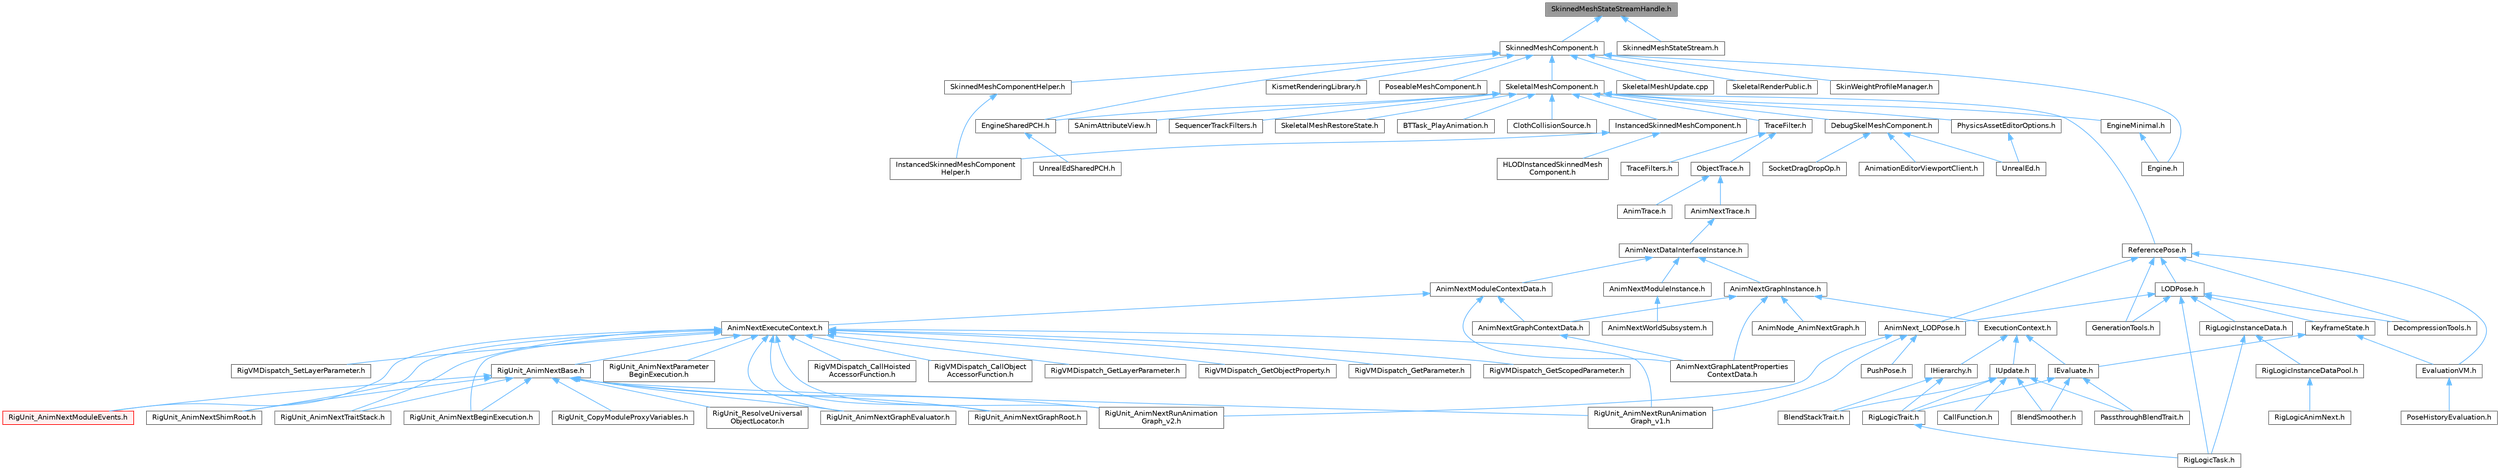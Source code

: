 digraph "SkinnedMeshStateStreamHandle.h"
{
 // INTERACTIVE_SVG=YES
 // LATEX_PDF_SIZE
  bgcolor="transparent";
  edge [fontname=Helvetica,fontsize=10,labelfontname=Helvetica,labelfontsize=10];
  node [fontname=Helvetica,fontsize=10,shape=box,height=0.2,width=0.4];
  Node1 [id="Node000001",label="SkinnedMeshStateStreamHandle.h",height=0.2,width=0.4,color="gray40", fillcolor="grey60", style="filled", fontcolor="black",tooltip=" "];
  Node1 -> Node2 [id="edge1_Node000001_Node000002",dir="back",color="steelblue1",style="solid",tooltip=" "];
  Node2 [id="Node000002",label="SkinnedMeshComponent.h",height=0.2,width=0.4,color="grey40", fillcolor="white", style="filled",URL="$da/d62/SkinnedMeshComponent_8h.html",tooltip=" "];
  Node2 -> Node3 [id="edge2_Node000002_Node000003",dir="back",color="steelblue1",style="solid",tooltip=" "];
  Node3 [id="Node000003",label="Engine.h",height=0.2,width=0.4,color="grey40", fillcolor="white", style="filled",URL="$d1/d34/Public_2Engine_8h.html",tooltip=" "];
  Node2 -> Node4 [id="edge3_Node000002_Node000004",dir="back",color="steelblue1",style="solid",tooltip=" "];
  Node4 [id="Node000004",label="EngineSharedPCH.h",height=0.2,width=0.4,color="grey40", fillcolor="white", style="filled",URL="$dc/dbb/EngineSharedPCH_8h.html",tooltip=" "];
  Node4 -> Node5 [id="edge4_Node000004_Node000005",dir="back",color="steelblue1",style="solid",tooltip=" "];
  Node5 [id="Node000005",label="UnrealEdSharedPCH.h",height=0.2,width=0.4,color="grey40", fillcolor="white", style="filled",URL="$d1/de6/UnrealEdSharedPCH_8h.html",tooltip=" "];
  Node2 -> Node6 [id="edge5_Node000002_Node000006",dir="back",color="steelblue1",style="solid",tooltip=" "];
  Node6 [id="Node000006",label="KismetRenderingLibrary.h",height=0.2,width=0.4,color="grey40", fillcolor="white", style="filled",URL="$dc/d9a/KismetRenderingLibrary_8h.html",tooltip=" "];
  Node2 -> Node7 [id="edge6_Node000002_Node000007",dir="back",color="steelblue1",style="solid",tooltip=" "];
  Node7 [id="Node000007",label="PoseableMeshComponent.h",height=0.2,width=0.4,color="grey40", fillcolor="white", style="filled",URL="$df/d28/PoseableMeshComponent_8h.html",tooltip=" "];
  Node2 -> Node8 [id="edge7_Node000002_Node000008",dir="back",color="steelblue1",style="solid",tooltip=" "];
  Node8 [id="Node000008",label="SkeletalMeshComponent.h",height=0.2,width=0.4,color="grey40", fillcolor="white", style="filled",URL="$d8/db5/SkeletalMeshComponent_8h.html",tooltip=" "];
  Node8 -> Node9 [id="edge8_Node000008_Node000009",dir="back",color="steelblue1",style="solid",tooltip=" "];
  Node9 [id="Node000009",label="BTTask_PlayAnimation.h",height=0.2,width=0.4,color="grey40", fillcolor="white", style="filled",URL="$db/d8d/BTTask__PlayAnimation_8h.html",tooltip=" "];
  Node8 -> Node10 [id="edge9_Node000008_Node000010",dir="back",color="steelblue1",style="solid",tooltip=" "];
  Node10 [id="Node000010",label="ClothCollisionSource.h",height=0.2,width=0.4,color="grey40", fillcolor="white", style="filled",URL="$d2/dac/ClothCollisionSource_8h.html",tooltip=" "];
  Node8 -> Node11 [id="edge10_Node000008_Node000011",dir="back",color="steelblue1",style="solid",tooltip=" "];
  Node11 [id="Node000011",label="DebugSkelMeshComponent.h",height=0.2,width=0.4,color="grey40", fillcolor="white", style="filled",URL="$d5/d33/DebugSkelMeshComponent_8h.html",tooltip=" "];
  Node11 -> Node12 [id="edge11_Node000011_Node000012",dir="back",color="steelblue1",style="solid",tooltip=" "];
  Node12 [id="Node000012",label="AnimationEditorViewportClient.h",height=0.2,width=0.4,color="grey40", fillcolor="white", style="filled",URL="$d1/d45/AnimationEditorViewportClient_8h.html",tooltip=" "];
  Node11 -> Node13 [id="edge12_Node000011_Node000013",dir="back",color="steelblue1",style="solid",tooltip=" "];
  Node13 [id="Node000013",label="SocketDragDropOp.h",height=0.2,width=0.4,color="grey40", fillcolor="white", style="filled",URL="$d2/d53/SocketDragDropOp_8h.html",tooltip=" "];
  Node11 -> Node14 [id="edge13_Node000011_Node000014",dir="back",color="steelblue1",style="solid",tooltip=" "];
  Node14 [id="Node000014",label="UnrealEd.h",height=0.2,width=0.4,color="grey40", fillcolor="white", style="filled",URL="$d2/d5f/UnrealEd_8h.html",tooltip=" "];
  Node8 -> Node15 [id="edge14_Node000008_Node000015",dir="back",color="steelblue1",style="solid",tooltip=" "];
  Node15 [id="Node000015",label="EngineMinimal.h",height=0.2,width=0.4,color="grey40", fillcolor="white", style="filled",URL="$d0/d2c/EngineMinimal_8h.html",tooltip=" "];
  Node15 -> Node3 [id="edge15_Node000015_Node000003",dir="back",color="steelblue1",style="solid",tooltip=" "];
  Node8 -> Node4 [id="edge16_Node000008_Node000004",dir="back",color="steelblue1",style="solid",tooltip=" "];
  Node8 -> Node16 [id="edge17_Node000008_Node000016",dir="back",color="steelblue1",style="solid",tooltip=" "];
  Node16 [id="Node000016",label="InstancedSkinnedMeshComponent.h",height=0.2,width=0.4,color="grey40", fillcolor="white", style="filled",URL="$d7/da7/InstancedSkinnedMeshComponent_8h.html",tooltip=" "];
  Node16 -> Node17 [id="edge18_Node000016_Node000017",dir="back",color="steelblue1",style="solid",tooltip=" "];
  Node17 [id="Node000017",label="HLODInstancedSkinnedMesh\lComponent.h",height=0.2,width=0.4,color="grey40", fillcolor="white", style="filled",URL="$d5/d06/HLODInstancedSkinnedMeshComponent_8h.html",tooltip=" "];
  Node16 -> Node18 [id="edge19_Node000016_Node000018",dir="back",color="steelblue1",style="solid",tooltip=" "];
  Node18 [id="Node000018",label="InstancedSkinnedMeshComponent\lHelper.h",height=0.2,width=0.4,color="grey40", fillcolor="white", style="filled",URL="$d1/d86/InstancedSkinnedMeshComponentHelper_8h.html",tooltip=" "];
  Node8 -> Node19 [id="edge20_Node000008_Node000019",dir="back",color="steelblue1",style="solid",tooltip=" "];
  Node19 [id="Node000019",label="PhysicsAssetEditorOptions.h",height=0.2,width=0.4,color="grey40", fillcolor="white", style="filled",URL="$df/d83/PhysicsAssetEditorOptions_8h.html",tooltip=" "];
  Node19 -> Node14 [id="edge21_Node000019_Node000014",dir="back",color="steelblue1",style="solid",tooltip=" "];
  Node8 -> Node20 [id="edge22_Node000008_Node000020",dir="back",color="steelblue1",style="solid",tooltip=" "];
  Node20 [id="Node000020",label="ReferencePose.h",height=0.2,width=0.4,color="grey40", fillcolor="white", style="filled",URL="$d7/d7f/ReferencePose_8h.html",tooltip=" "];
  Node20 -> Node21 [id="edge23_Node000020_Node000021",dir="back",color="steelblue1",style="solid",tooltip=" "];
  Node21 [id="Node000021",label="AnimNext_LODPose.h",height=0.2,width=0.4,color="grey40", fillcolor="white", style="filled",URL="$d7/d76/AnimNext__LODPose_8h.html",tooltip=" "];
  Node21 -> Node22 [id="edge24_Node000021_Node000022",dir="back",color="steelblue1",style="solid",tooltip=" "];
  Node22 [id="Node000022",label="PushPose.h",height=0.2,width=0.4,color="grey40", fillcolor="white", style="filled",URL="$d2/de9/PushPose_8h.html",tooltip=" "];
  Node21 -> Node23 [id="edge25_Node000021_Node000023",dir="back",color="steelblue1",style="solid",tooltip=" "];
  Node23 [id="Node000023",label="RigUnit_AnimNextRunAnimation\lGraph_v1.h",height=0.2,width=0.4,color="grey40", fillcolor="white", style="filled",URL="$d1/df7/RigUnit__AnimNextRunAnimationGraph__v1_8h.html",tooltip=" "];
  Node21 -> Node24 [id="edge26_Node000021_Node000024",dir="back",color="steelblue1",style="solid",tooltip=" "];
  Node24 [id="Node000024",label="RigUnit_AnimNextRunAnimation\lGraph_v2.h",height=0.2,width=0.4,color="grey40", fillcolor="white", style="filled",URL="$d6/d84/RigUnit__AnimNextRunAnimationGraph__v2_8h.html",tooltip=" "];
  Node20 -> Node25 [id="edge27_Node000020_Node000025",dir="back",color="steelblue1",style="solid",tooltip=" "];
  Node25 [id="Node000025",label="DecompressionTools.h",height=0.2,width=0.4,color="grey40", fillcolor="white", style="filled",URL="$db/dae/DecompressionTools_8h.html",tooltip=" "];
  Node20 -> Node26 [id="edge28_Node000020_Node000026",dir="back",color="steelblue1",style="solid",tooltip=" "];
  Node26 [id="Node000026",label="EvaluationVM.h",height=0.2,width=0.4,color="grey40", fillcolor="white", style="filled",URL="$d0/d71/EvaluationVM_8h.html",tooltip=" "];
  Node26 -> Node27 [id="edge29_Node000026_Node000027",dir="back",color="steelblue1",style="solid",tooltip=" "];
  Node27 [id="Node000027",label="PoseHistoryEvaluation.h",height=0.2,width=0.4,color="grey40", fillcolor="white", style="filled",URL="$d5/d97/PoseHistoryEvaluation_8h.html",tooltip=" "];
  Node20 -> Node28 [id="edge30_Node000020_Node000028",dir="back",color="steelblue1",style="solid",tooltip=" "];
  Node28 [id="Node000028",label="GenerationTools.h",height=0.2,width=0.4,color="grey40", fillcolor="white", style="filled",URL="$d9/d81/GenerationTools_8h.html",tooltip=" "];
  Node20 -> Node29 [id="edge31_Node000020_Node000029",dir="back",color="steelblue1",style="solid",tooltip=" "];
  Node29 [id="Node000029",label="LODPose.h",height=0.2,width=0.4,color="grey40", fillcolor="white", style="filled",URL="$d5/d7b/LODPose_8h.html",tooltip=" "];
  Node29 -> Node21 [id="edge32_Node000029_Node000021",dir="back",color="steelblue1",style="solid",tooltip=" "];
  Node29 -> Node25 [id="edge33_Node000029_Node000025",dir="back",color="steelblue1",style="solid",tooltip=" "];
  Node29 -> Node28 [id="edge34_Node000029_Node000028",dir="back",color="steelblue1",style="solid",tooltip=" "];
  Node29 -> Node30 [id="edge35_Node000029_Node000030",dir="back",color="steelblue1",style="solid",tooltip=" "];
  Node30 [id="Node000030",label="KeyframeState.h",height=0.2,width=0.4,color="grey40", fillcolor="white", style="filled",URL="$d3/dcd/KeyframeState_8h.html",tooltip=" "];
  Node30 -> Node26 [id="edge36_Node000030_Node000026",dir="back",color="steelblue1",style="solid",tooltip=" "];
  Node30 -> Node31 [id="edge37_Node000030_Node000031",dir="back",color="steelblue1",style="solid",tooltip=" "];
  Node31 [id="Node000031",label="IEvaluate.h",height=0.2,width=0.4,color="grey40", fillcolor="white", style="filled",URL="$d8/d35/IEvaluate_8h.html",tooltip=" "];
  Node31 -> Node32 [id="edge38_Node000031_Node000032",dir="back",color="steelblue1",style="solid",tooltip=" "];
  Node32 [id="Node000032",label="BlendSmoother.h",height=0.2,width=0.4,color="grey40", fillcolor="white", style="filled",URL="$d8/d3e/BlendSmoother_8h.html",tooltip=" "];
  Node31 -> Node33 [id="edge39_Node000031_Node000033",dir="back",color="steelblue1",style="solid",tooltip=" "];
  Node33 [id="Node000033",label="PassthroughBlendTrait.h",height=0.2,width=0.4,color="grey40", fillcolor="white", style="filled",URL="$d7/d0b/PassthroughBlendTrait_8h.html",tooltip=" "];
  Node31 -> Node34 [id="edge40_Node000031_Node000034",dir="back",color="steelblue1",style="solid",tooltip=" "];
  Node34 [id="Node000034",label="RigLogicTrait.h",height=0.2,width=0.4,color="grey40", fillcolor="white", style="filled",URL="$d7/dfd/RigLogicTrait_8h.html",tooltip=" "];
  Node34 -> Node35 [id="edge41_Node000034_Node000035",dir="back",color="steelblue1",style="solid",tooltip=" "];
  Node35 [id="Node000035",label="RigLogicTask.h",height=0.2,width=0.4,color="grey40", fillcolor="white", style="filled",URL="$dd/de7/RigLogicTask_8h.html",tooltip=" "];
  Node29 -> Node36 [id="edge42_Node000029_Node000036",dir="back",color="steelblue1",style="solid",tooltip=" "];
  Node36 [id="Node000036",label="RigLogicInstanceData.h",height=0.2,width=0.4,color="grey40", fillcolor="white", style="filled",URL="$d5/d38/RigLogicInstanceData_8h.html",tooltip=" "];
  Node36 -> Node37 [id="edge43_Node000036_Node000037",dir="back",color="steelblue1",style="solid",tooltip=" "];
  Node37 [id="Node000037",label="RigLogicInstanceDataPool.h",height=0.2,width=0.4,color="grey40", fillcolor="white", style="filled",URL="$d3/df0/RigLogicInstanceDataPool_8h.html",tooltip=" "];
  Node37 -> Node38 [id="edge44_Node000037_Node000038",dir="back",color="steelblue1",style="solid",tooltip=" "];
  Node38 [id="Node000038",label="RigLogicAnimNext.h",height=0.2,width=0.4,color="grey40", fillcolor="white", style="filled",URL="$d6/dae/RigLogicAnimNext_8h.html",tooltip=" "];
  Node36 -> Node35 [id="edge45_Node000036_Node000035",dir="back",color="steelblue1",style="solid",tooltip=" "];
  Node29 -> Node35 [id="edge46_Node000029_Node000035",dir="back",color="steelblue1",style="solid",tooltip=" "];
  Node8 -> Node39 [id="edge47_Node000008_Node000039",dir="back",color="steelblue1",style="solid",tooltip=" "];
  Node39 [id="Node000039",label="SAnimAttributeView.h",height=0.2,width=0.4,color="grey40", fillcolor="white", style="filled",URL="$df/d42/SAnimAttributeView_8h.html",tooltip=" "];
  Node8 -> Node40 [id="edge48_Node000008_Node000040",dir="back",color="steelblue1",style="solid",tooltip=" "];
  Node40 [id="Node000040",label="SequencerTrackFilters.h",height=0.2,width=0.4,color="grey40", fillcolor="white", style="filled",URL="$df/d72/SequencerTrackFilters_8h.html",tooltip=" "];
  Node8 -> Node41 [id="edge49_Node000008_Node000041",dir="back",color="steelblue1",style="solid",tooltip=" "];
  Node41 [id="Node000041",label="SkeletalMeshRestoreState.h",height=0.2,width=0.4,color="grey40", fillcolor="white", style="filled",URL="$d4/dfa/SkeletalMeshRestoreState_8h.html",tooltip=" "];
  Node8 -> Node42 [id="edge50_Node000008_Node000042",dir="back",color="steelblue1",style="solid",tooltip=" "];
  Node42 [id="Node000042",label="TraceFilter.h",height=0.2,width=0.4,color="grey40", fillcolor="white", style="filled",URL="$de/dc1/TraceFilter_8h.html",tooltip=" "];
  Node42 -> Node43 [id="edge51_Node000042_Node000043",dir="back",color="steelblue1",style="solid",tooltip=" "];
  Node43 [id="Node000043",label="ObjectTrace.h",height=0.2,width=0.4,color="grey40", fillcolor="white", style="filled",URL="$d5/d70/ObjectTrace_8h.html",tooltip=" "];
  Node43 -> Node44 [id="edge52_Node000043_Node000044",dir="back",color="steelblue1",style="solid",tooltip=" "];
  Node44 [id="Node000044",label="AnimNextTrace.h",height=0.2,width=0.4,color="grey40", fillcolor="white", style="filled",URL="$d5/d1d/AnimNextTrace_8h.html",tooltip=" "];
  Node44 -> Node45 [id="edge53_Node000044_Node000045",dir="back",color="steelblue1",style="solid",tooltip=" "];
  Node45 [id="Node000045",label="AnimNextDataInterfaceInstance.h",height=0.2,width=0.4,color="grey40", fillcolor="white", style="filled",URL="$d4/dc0/AnimNextDataInterfaceInstance_8h.html",tooltip=" "];
  Node45 -> Node46 [id="edge54_Node000045_Node000046",dir="back",color="steelblue1",style="solid",tooltip=" "];
  Node46 [id="Node000046",label="AnimNextGraphInstance.h",height=0.2,width=0.4,color="grey40", fillcolor="white", style="filled",URL="$df/d5e/AnimNextGraphInstance_8h.html",tooltip=" "];
  Node46 -> Node47 [id="edge55_Node000046_Node000047",dir="back",color="steelblue1",style="solid",tooltip=" "];
  Node47 [id="Node000047",label="AnimNextGraphContextData.h",height=0.2,width=0.4,color="grey40", fillcolor="white", style="filled",URL="$d6/d0a/AnimNextGraphContextData_8h.html",tooltip=" "];
  Node47 -> Node48 [id="edge56_Node000047_Node000048",dir="back",color="steelblue1",style="solid",tooltip=" "];
  Node48 [id="Node000048",label="AnimNextGraphLatentProperties\lContextData.h",height=0.2,width=0.4,color="grey40", fillcolor="white", style="filled",URL="$da/d49/AnimNextGraphLatentPropertiesContextData_8h.html",tooltip=" "];
  Node46 -> Node48 [id="edge57_Node000046_Node000048",dir="back",color="steelblue1",style="solid",tooltip=" "];
  Node46 -> Node49 [id="edge58_Node000046_Node000049",dir="back",color="steelblue1",style="solid",tooltip=" "];
  Node49 [id="Node000049",label="AnimNode_AnimNextGraph.h",height=0.2,width=0.4,color="grey40", fillcolor="white", style="filled",URL="$d5/d20/AnimNode__AnimNextGraph_8h.html",tooltip=" "];
  Node46 -> Node50 [id="edge59_Node000046_Node000050",dir="back",color="steelblue1",style="solid",tooltip=" "];
  Node50 [id="Node000050",label="ExecutionContext.h",height=0.2,width=0.4,color="grey40", fillcolor="white", style="filled",URL="$d2/da1/ExecutionContext_8h.html",tooltip=" "];
  Node50 -> Node31 [id="edge60_Node000050_Node000031",dir="back",color="steelblue1",style="solid",tooltip=" "];
  Node50 -> Node51 [id="edge61_Node000050_Node000051",dir="back",color="steelblue1",style="solid",tooltip=" "];
  Node51 [id="Node000051",label="IHierarchy.h",height=0.2,width=0.4,color="grey40", fillcolor="white", style="filled",URL="$d6/d76/IHierarchy_8h.html",tooltip=" "];
  Node51 -> Node52 [id="edge62_Node000051_Node000052",dir="back",color="steelblue1",style="solid",tooltip=" "];
  Node52 [id="Node000052",label="BlendStackTrait.h",height=0.2,width=0.4,color="grey40", fillcolor="white", style="filled",URL="$dd/dc9/BlendStackTrait_8h.html",tooltip=" "];
  Node51 -> Node34 [id="edge63_Node000051_Node000034",dir="back",color="steelblue1",style="solid",tooltip=" "];
  Node50 -> Node53 [id="edge64_Node000050_Node000053",dir="back",color="steelblue1",style="solid",tooltip=" "];
  Node53 [id="Node000053",label="IUpdate.h",height=0.2,width=0.4,color="grey40", fillcolor="white", style="filled",URL="$d9/d18/IUpdate_8h.html",tooltip=" "];
  Node53 -> Node32 [id="edge65_Node000053_Node000032",dir="back",color="steelblue1",style="solid",tooltip=" "];
  Node53 -> Node52 [id="edge66_Node000053_Node000052",dir="back",color="steelblue1",style="solid",tooltip=" "];
  Node53 -> Node54 [id="edge67_Node000053_Node000054",dir="back",color="steelblue1",style="solid",tooltip=" "];
  Node54 [id="Node000054",label="CallFunction.h",height=0.2,width=0.4,color="grey40", fillcolor="white", style="filled",URL="$d0/dcd/CallFunction_8h.html",tooltip=" "];
  Node53 -> Node33 [id="edge68_Node000053_Node000033",dir="back",color="steelblue1",style="solid",tooltip=" "];
  Node53 -> Node34 [id="edge69_Node000053_Node000034",dir="back",color="steelblue1",style="solid",tooltip=" "];
  Node45 -> Node55 [id="edge70_Node000045_Node000055",dir="back",color="steelblue1",style="solid",tooltip=" "];
  Node55 [id="Node000055",label="AnimNextModuleContextData.h",height=0.2,width=0.4,color="grey40", fillcolor="white", style="filled",URL="$d8/d3c/AnimNextModuleContextData_8h.html",tooltip=" "];
  Node55 -> Node56 [id="edge71_Node000055_Node000056",dir="back",color="steelblue1",style="solid",tooltip=" "];
  Node56 [id="Node000056",label="AnimNextExecuteContext.h",height=0.2,width=0.4,color="grey40", fillcolor="white", style="filled",URL="$de/da5/AnimNextExecuteContext_8h.html",tooltip=" "];
  Node56 -> Node57 [id="edge72_Node000056_Node000057",dir="back",color="steelblue1",style="solid",tooltip=" "];
  Node57 [id="Node000057",label="RigUnit_AnimNextBase.h",height=0.2,width=0.4,color="grey40", fillcolor="white", style="filled",URL="$df/d32/RigUnit__AnimNextBase_8h.html",tooltip=" "];
  Node57 -> Node58 [id="edge73_Node000057_Node000058",dir="back",color="steelblue1",style="solid",tooltip=" "];
  Node58 [id="Node000058",label="RigUnit_AnimNextBeginExecution.h",height=0.2,width=0.4,color="grey40", fillcolor="white", style="filled",URL="$df/d5a/RigUnit__AnimNextBeginExecution_8h.html",tooltip=" "];
  Node57 -> Node59 [id="edge74_Node000057_Node000059",dir="back",color="steelblue1",style="solid",tooltip=" "];
  Node59 [id="Node000059",label="RigUnit_AnimNextGraphEvaluator.h",height=0.2,width=0.4,color="grey40", fillcolor="white", style="filled",URL="$db/dea/RigUnit__AnimNextGraphEvaluator_8h.html",tooltip=" "];
  Node57 -> Node60 [id="edge75_Node000057_Node000060",dir="back",color="steelblue1",style="solid",tooltip=" "];
  Node60 [id="Node000060",label="RigUnit_AnimNextGraphRoot.h",height=0.2,width=0.4,color="grey40", fillcolor="white", style="filled",URL="$db/db2/RigUnit__AnimNextGraphRoot_8h.html",tooltip=" "];
  Node57 -> Node61 [id="edge76_Node000057_Node000061",dir="back",color="steelblue1",style="solid",tooltip=" "];
  Node61 [id="Node000061",label="RigUnit_AnimNextModuleEvents.h",height=0.2,width=0.4,color="red", fillcolor="#FFF0F0", style="filled",URL="$db/d6a/RigUnit__AnimNextModuleEvents_8h.html",tooltip=" "];
  Node57 -> Node23 [id="edge77_Node000057_Node000023",dir="back",color="steelblue1",style="solid",tooltip=" "];
  Node57 -> Node24 [id="edge78_Node000057_Node000024",dir="back",color="steelblue1",style="solid",tooltip=" "];
  Node57 -> Node63 [id="edge79_Node000057_Node000063",dir="back",color="steelblue1",style="solid",tooltip=" "];
  Node63 [id="Node000063",label="RigUnit_AnimNextShimRoot.h",height=0.2,width=0.4,color="grey40", fillcolor="white", style="filled",URL="$de/d67/RigUnit__AnimNextShimRoot_8h.html",tooltip=" "];
  Node57 -> Node64 [id="edge80_Node000057_Node000064",dir="back",color="steelblue1",style="solid",tooltip=" "];
  Node64 [id="Node000064",label="RigUnit_AnimNextTraitStack.h",height=0.2,width=0.4,color="grey40", fillcolor="white", style="filled",URL="$d0/d14/RigUnit__AnimNextTraitStack_8h.html",tooltip=" "];
  Node57 -> Node65 [id="edge81_Node000057_Node000065",dir="back",color="steelblue1",style="solid",tooltip=" "];
  Node65 [id="Node000065",label="RigUnit_CopyModuleProxyVariables.h",height=0.2,width=0.4,color="grey40", fillcolor="white", style="filled",URL="$d8/d2f/RigUnit__CopyModuleProxyVariables_8h.html",tooltip=" "];
  Node57 -> Node66 [id="edge82_Node000057_Node000066",dir="back",color="steelblue1",style="solid",tooltip=" "];
  Node66 [id="Node000066",label="RigUnit_ResolveUniversal\lObjectLocator.h",height=0.2,width=0.4,color="grey40", fillcolor="white", style="filled",URL="$d2/d10/RigUnit__ResolveUniversalObjectLocator_8h.html",tooltip=" "];
  Node56 -> Node58 [id="edge83_Node000056_Node000058",dir="back",color="steelblue1",style="solid",tooltip=" "];
  Node56 -> Node59 [id="edge84_Node000056_Node000059",dir="back",color="steelblue1",style="solid",tooltip=" "];
  Node56 -> Node60 [id="edge85_Node000056_Node000060",dir="back",color="steelblue1",style="solid",tooltip=" "];
  Node56 -> Node61 [id="edge86_Node000056_Node000061",dir="back",color="steelblue1",style="solid",tooltip=" "];
  Node56 -> Node67 [id="edge87_Node000056_Node000067",dir="back",color="steelblue1",style="solid",tooltip=" "];
  Node67 [id="Node000067",label="RigUnit_AnimNextParameter\lBeginExecution.h",height=0.2,width=0.4,color="grey40", fillcolor="white", style="filled",URL="$df/d50/RigUnit__AnimNextParameterBeginExecution_8h.html",tooltip=" "];
  Node56 -> Node23 [id="edge88_Node000056_Node000023",dir="back",color="steelblue1",style="solid",tooltip=" "];
  Node56 -> Node24 [id="edge89_Node000056_Node000024",dir="back",color="steelblue1",style="solid",tooltip=" "];
  Node56 -> Node63 [id="edge90_Node000056_Node000063",dir="back",color="steelblue1",style="solid",tooltip=" "];
  Node56 -> Node64 [id="edge91_Node000056_Node000064",dir="back",color="steelblue1",style="solid",tooltip=" "];
  Node56 -> Node68 [id="edge92_Node000056_Node000068",dir="back",color="steelblue1",style="solid",tooltip=" "];
  Node68 [id="Node000068",label="RigVMDispatch_CallHoisted\lAccessorFunction.h",height=0.2,width=0.4,color="grey40", fillcolor="white", style="filled",URL="$d1/d9e/RigVMDispatch__CallHoistedAccessorFunction_8h.html",tooltip=" "];
  Node56 -> Node69 [id="edge93_Node000056_Node000069",dir="back",color="steelblue1",style="solid",tooltip=" "];
  Node69 [id="Node000069",label="RigVMDispatch_CallObject\lAccessorFunction.h",height=0.2,width=0.4,color="grey40", fillcolor="white", style="filled",URL="$de/da6/RigVMDispatch__CallObjectAccessorFunction_8h.html",tooltip=" "];
  Node56 -> Node70 [id="edge94_Node000056_Node000070",dir="back",color="steelblue1",style="solid",tooltip=" "];
  Node70 [id="Node000070",label="RigVMDispatch_GetLayerParameter.h",height=0.2,width=0.4,color="grey40", fillcolor="white", style="filled",URL="$d1/dad/RigVMDispatch__GetLayerParameter_8h.html",tooltip=" "];
  Node56 -> Node71 [id="edge95_Node000056_Node000071",dir="back",color="steelblue1",style="solid",tooltip=" "];
  Node71 [id="Node000071",label="RigVMDispatch_GetObjectProperty.h",height=0.2,width=0.4,color="grey40", fillcolor="white", style="filled",URL="$d3/d6d/RigVMDispatch__GetObjectProperty_8h.html",tooltip=" "];
  Node56 -> Node72 [id="edge96_Node000056_Node000072",dir="back",color="steelblue1",style="solid",tooltip=" "];
  Node72 [id="Node000072",label="RigVMDispatch_GetParameter.h",height=0.2,width=0.4,color="grey40", fillcolor="white", style="filled",URL="$dd/d34/RigVMDispatch__GetParameter_8h.html",tooltip=" "];
  Node56 -> Node73 [id="edge97_Node000056_Node000073",dir="back",color="steelblue1",style="solid",tooltip=" "];
  Node73 [id="Node000073",label="RigVMDispatch_GetScopedParameter.h",height=0.2,width=0.4,color="grey40", fillcolor="white", style="filled",URL="$d0/dc7/RigVMDispatch__GetScopedParameter_8h.html",tooltip=" "];
  Node56 -> Node74 [id="edge98_Node000056_Node000074",dir="back",color="steelblue1",style="solid",tooltip=" "];
  Node74 [id="Node000074",label="RigVMDispatch_SetLayerParameter.h",height=0.2,width=0.4,color="grey40", fillcolor="white", style="filled",URL="$d8/de9/RigVMDispatch__SetLayerParameter_8h.html",tooltip=" "];
  Node55 -> Node47 [id="edge99_Node000055_Node000047",dir="back",color="steelblue1",style="solid",tooltip=" "];
  Node55 -> Node48 [id="edge100_Node000055_Node000048",dir="back",color="steelblue1",style="solid",tooltip=" "];
  Node45 -> Node75 [id="edge101_Node000045_Node000075",dir="back",color="steelblue1",style="solid",tooltip=" "];
  Node75 [id="Node000075",label="AnimNextModuleInstance.h",height=0.2,width=0.4,color="grey40", fillcolor="white", style="filled",URL="$d7/dbe/AnimNextModuleInstance_8h.html",tooltip=" "];
  Node75 -> Node76 [id="edge102_Node000075_Node000076",dir="back",color="steelblue1",style="solid",tooltip=" "];
  Node76 [id="Node000076",label="AnimNextWorldSubsystem.h",height=0.2,width=0.4,color="grey40", fillcolor="white", style="filled",URL="$df/d2f/AnimNextWorldSubsystem_8h.html",tooltip=" "];
  Node43 -> Node77 [id="edge103_Node000043_Node000077",dir="back",color="steelblue1",style="solid",tooltip=" "];
  Node77 [id="Node000077",label="AnimTrace.h",height=0.2,width=0.4,color="grey40", fillcolor="white", style="filled",URL="$dd/d95/AnimTrace_8h.html",tooltip=" "];
  Node42 -> Node78 [id="edge104_Node000042_Node000078",dir="back",color="steelblue1",style="solid",tooltip=" "];
  Node78 [id="Node000078",label="TraceFilters.h",height=0.2,width=0.4,color="grey40", fillcolor="white", style="filled",URL="$de/dc9/TraceFilters_8h.html",tooltip=" "];
  Node2 -> Node79 [id="edge105_Node000002_Node000079",dir="back",color="steelblue1",style="solid",tooltip=" "];
  Node79 [id="Node000079",label="SkeletalMeshUpdate.cpp",height=0.2,width=0.4,color="grey40", fillcolor="white", style="filled",URL="$db/d45/SkeletalMeshUpdate_8cpp.html",tooltip=" "];
  Node2 -> Node80 [id="edge106_Node000002_Node000080",dir="back",color="steelblue1",style="solid",tooltip=" "];
  Node80 [id="Node000080",label="SkeletalRenderPublic.h",height=0.2,width=0.4,color="grey40", fillcolor="white", style="filled",URL="$d5/d40/SkeletalRenderPublic_8h.html",tooltip=" "];
  Node2 -> Node81 [id="edge107_Node000002_Node000081",dir="back",color="steelblue1",style="solid",tooltip=" "];
  Node81 [id="Node000081",label="SkinWeightProfileManager.h",height=0.2,width=0.4,color="grey40", fillcolor="white", style="filled",URL="$d4/d83/SkinWeightProfileManager_8h.html",tooltip=" "];
  Node2 -> Node82 [id="edge108_Node000002_Node000082",dir="back",color="steelblue1",style="solid",tooltip=" "];
  Node82 [id="Node000082",label="SkinnedMeshComponentHelper.h",height=0.2,width=0.4,color="grey40", fillcolor="white", style="filled",URL="$db/d81/SkinnedMeshComponentHelper_8h.html",tooltip=" "];
  Node82 -> Node18 [id="edge109_Node000082_Node000018",dir="back",color="steelblue1",style="solid",tooltip=" "];
  Node1 -> Node83 [id="edge110_Node000001_Node000083",dir="back",color="steelblue1",style="solid",tooltip=" "];
  Node83 [id="Node000083",label="SkinnedMeshStateStream.h",height=0.2,width=0.4,color="grey40", fillcolor="white", style="filled",URL="$d8/db2/SkinnedMeshStateStream_8h.html",tooltip=" "];
}
